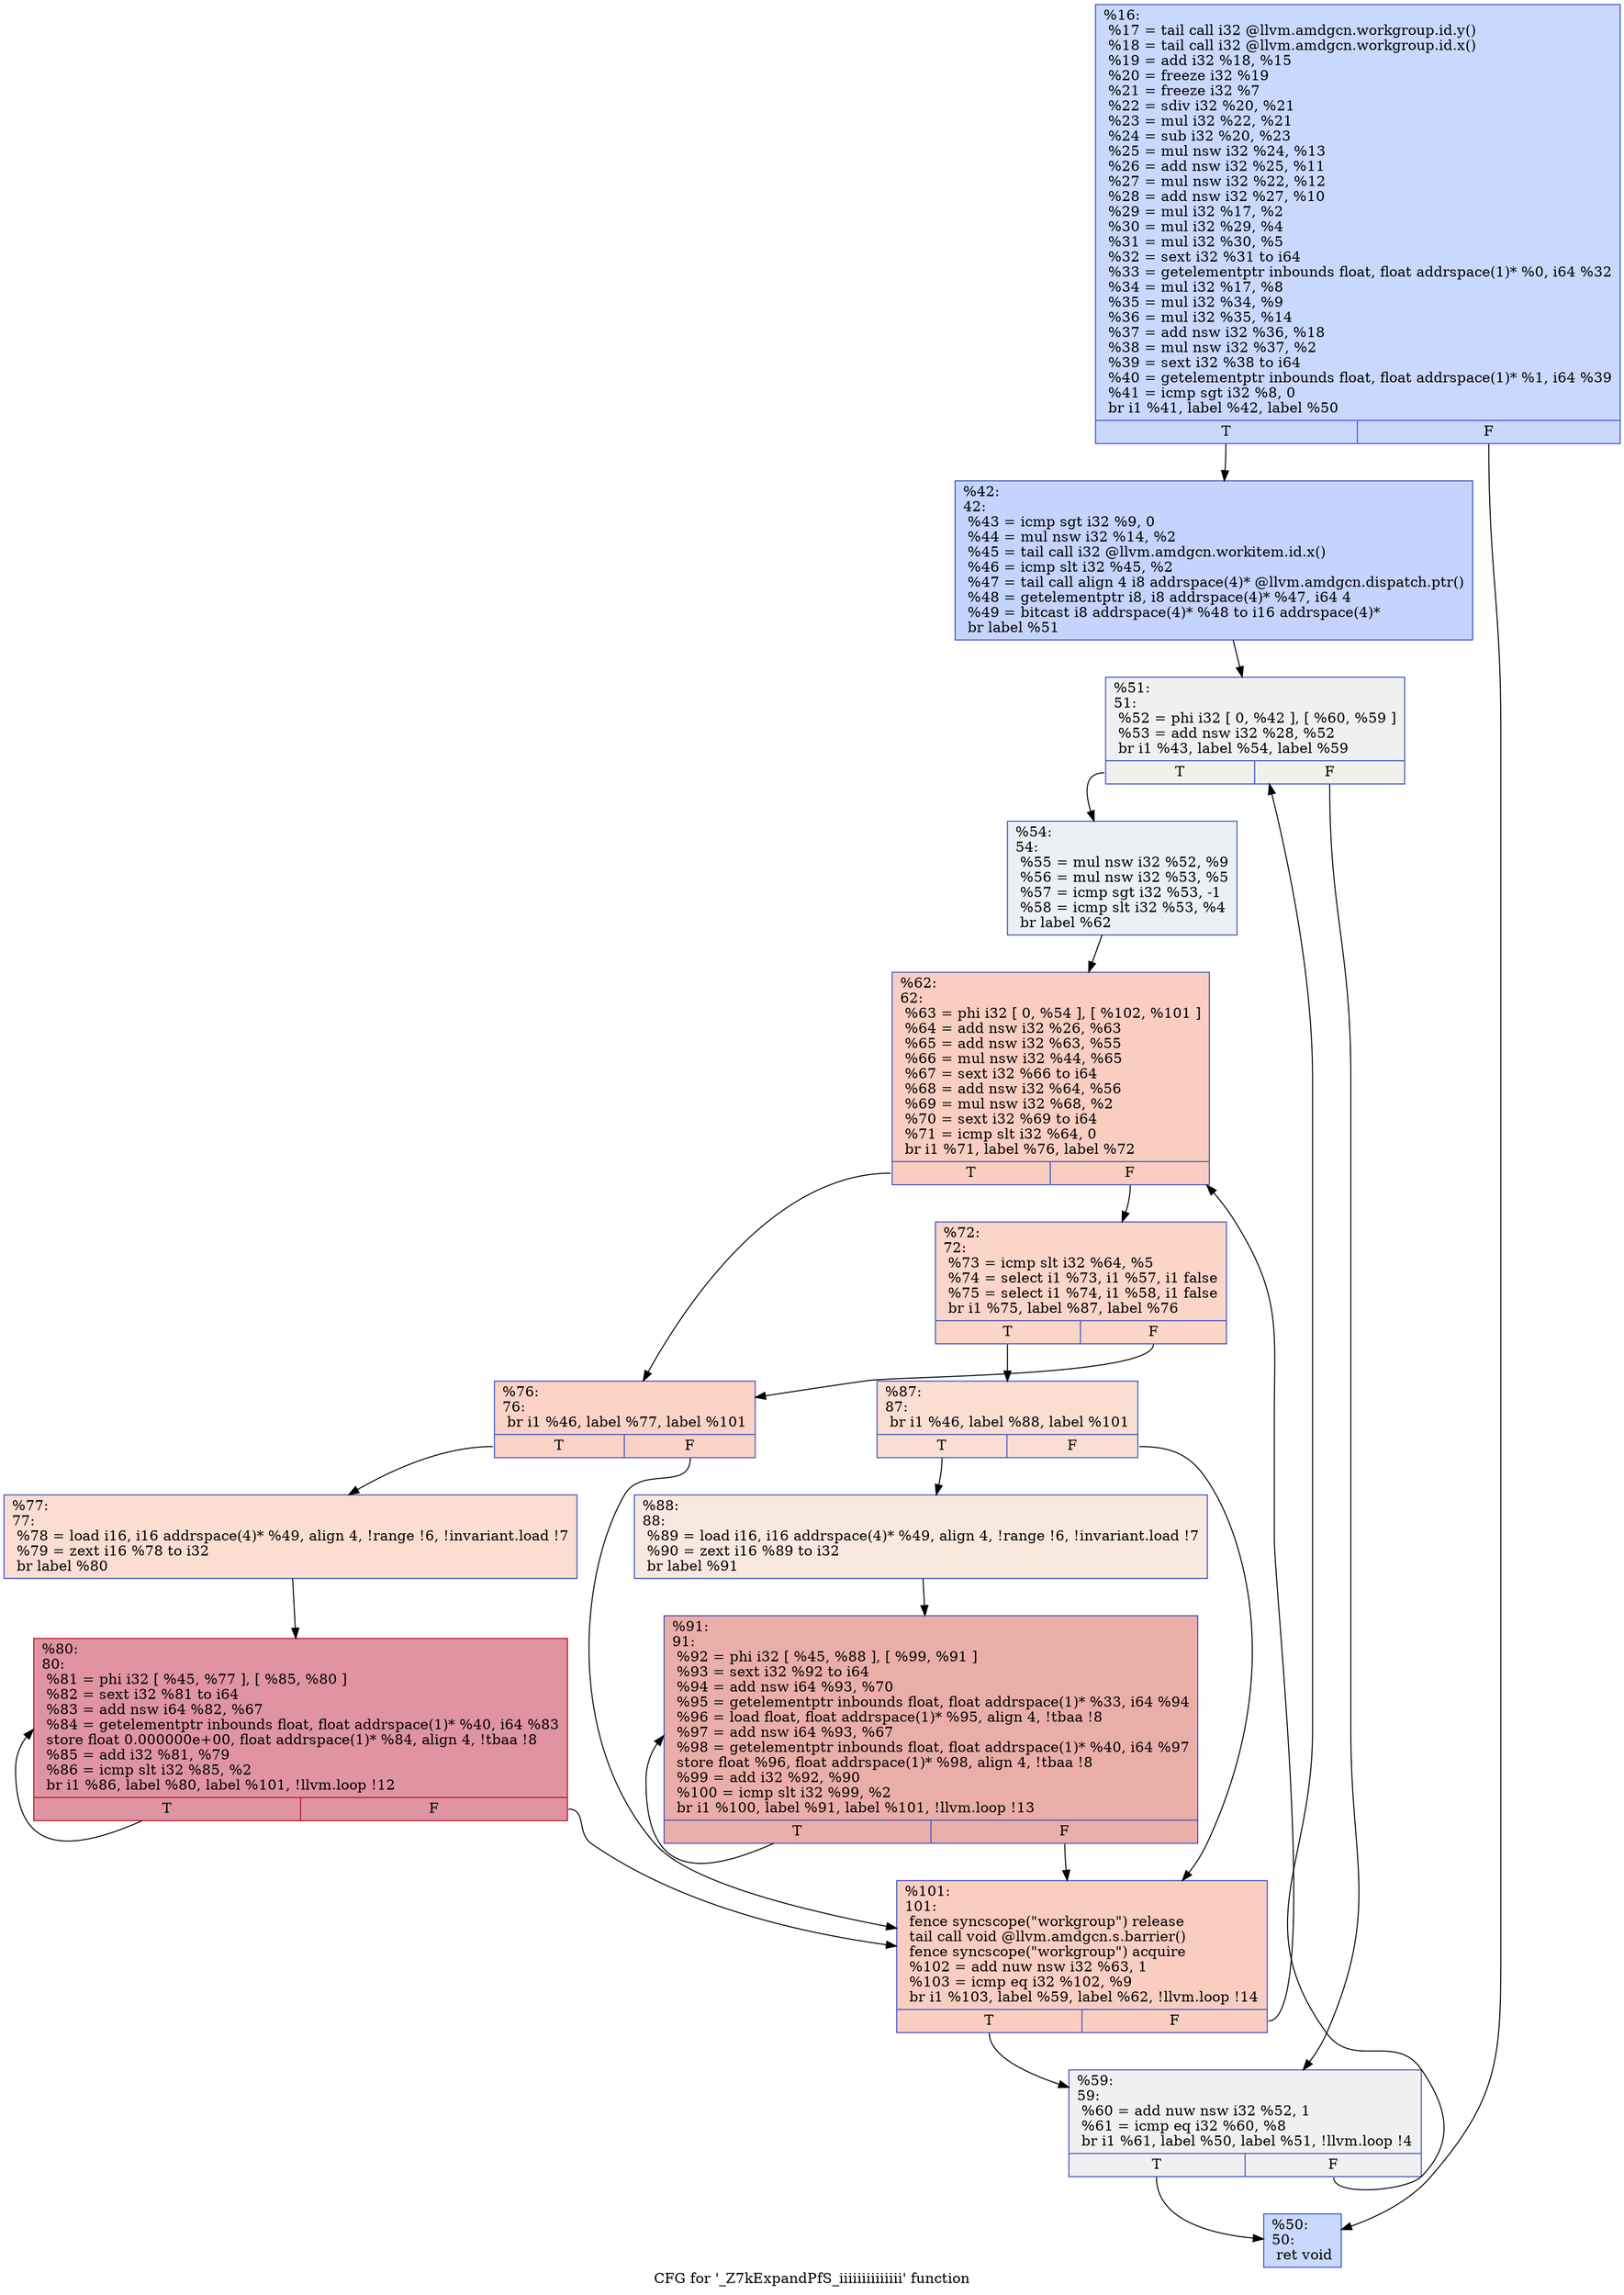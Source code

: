 digraph "CFG for '_Z7kExpandPfS_iiiiiiiiiiiiii' function" {
	label="CFG for '_Z7kExpandPfS_iiiiiiiiiiiiii' function";

	Node0x5434440 [shape=record,color="#3d50c3ff", style=filled, fillcolor="#85a8fc70",label="{%16:\l  %17 = tail call i32 @llvm.amdgcn.workgroup.id.y()\l  %18 = tail call i32 @llvm.amdgcn.workgroup.id.x()\l  %19 = add i32 %18, %15\l  %20 = freeze i32 %19\l  %21 = freeze i32 %7\l  %22 = sdiv i32 %20, %21\l  %23 = mul i32 %22, %21\l  %24 = sub i32 %20, %23\l  %25 = mul nsw i32 %24, %13\l  %26 = add nsw i32 %25, %11\l  %27 = mul nsw i32 %22, %12\l  %28 = add nsw i32 %27, %10\l  %29 = mul i32 %17, %2\l  %30 = mul i32 %29, %4\l  %31 = mul i32 %30, %5\l  %32 = sext i32 %31 to i64\l  %33 = getelementptr inbounds float, float addrspace(1)* %0, i64 %32\l  %34 = mul i32 %17, %8\l  %35 = mul i32 %34, %9\l  %36 = mul i32 %35, %14\l  %37 = add nsw i32 %36, %18\l  %38 = mul nsw i32 %37, %2\l  %39 = sext i32 %38 to i64\l  %40 = getelementptr inbounds float, float addrspace(1)* %1, i64 %39\l  %41 = icmp sgt i32 %8, 0\l  br i1 %41, label %42, label %50\l|{<s0>T|<s1>F}}"];
	Node0x5434440:s0 -> Node0x5436930;
	Node0x5434440:s1 -> Node0x54369c0;
	Node0x5436930 [shape=record,color="#3d50c3ff", style=filled, fillcolor="#7a9df870",label="{%42:\l42:                                               \l  %43 = icmp sgt i32 %9, 0\l  %44 = mul nsw i32 %14, %2\l  %45 = tail call i32 @llvm.amdgcn.workitem.id.x()\l  %46 = icmp slt i32 %45, %2\l  %47 = tail call align 4 i8 addrspace(4)* @llvm.amdgcn.dispatch.ptr()\l  %48 = getelementptr i8, i8 addrspace(4)* %47, i64 4\l  %49 = bitcast i8 addrspace(4)* %48 to i16 addrspace(4)*\l  br label %51\l}"];
	Node0x5436930 -> Node0x5437210;
	Node0x54369c0 [shape=record,color="#3d50c3ff", style=filled, fillcolor="#85a8fc70",label="{%50:\l50:                                               \l  ret void\l}"];
	Node0x5437210 [shape=record,color="#3d50c3ff", style=filled, fillcolor="#dedcdb70",label="{%51:\l51:                                               \l  %52 = phi i32 [ 0, %42 ], [ %60, %59 ]\l  %53 = add nsw i32 %28, %52\l  br i1 %43, label %54, label %59\l|{<s0>T|<s1>F}}"];
	Node0x5437210:s0 -> Node0x5437520;
	Node0x5437210:s1 -> Node0x5437390;
	Node0x5437520 [shape=record,color="#3d50c3ff", style=filled, fillcolor="#d4dbe670",label="{%54:\l54:                                               \l  %55 = mul nsw i32 %52, %9\l  %56 = mul nsw i32 %53, %5\l  %57 = icmp sgt i32 %53, -1\l  %58 = icmp slt i32 %53, %4\l  br label %62\l}"];
	Node0x5437520 -> Node0x54378d0;
	Node0x5437390 [shape=record,color="#3d50c3ff", style=filled, fillcolor="#dedcdb70",label="{%59:\l59:                                               \l  %60 = add nuw nsw i32 %52, 1\l  %61 = icmp eq i32 %60, %8\l  br i1 %61, label %50, label %51, !llvm.loop !4\l|{<s0>T|<s1>F}}"];
	Node0x5437390:s0 -> Node0x54369c0;
	Node0x5437390:s1 -> Node0x5437210;
	Node0x54378d0 [shape=record,color="#3d50c3ff", style=filled, fillcolor="#f2907270",label="{%62:\l62:                                               \l  %63 = phi i32 [ 0, %54 ], [ %102, %101 ]\l  %64 = add nsw i32 %26, %63\l  %65 = add nsw i32 %63, %55\l  %66 = mul nsw i32 %44, %65\l  %67 = sext i32 %66 to i64\l  %68 = add nsw i32 %64, %56\l  %69 = mul nsw i32 %68, %2\l  %70 = sext i32 %69 to i64\l  %71 = icmp slt i32 %64, 0\l  br i1 %71, label %76, label %72\l|{<s0>T|<s1>F}}"];
	Node0x54378d0:s0 -> Node0x5438e20;
	Node0x54378d0:s1 -> Node0x5438eb0;
	Node0x5438eb0 [shape=record,color="#3d50c3ff", style=filled, fillcolor="#f5a08170",label="{%72:\l72:                                               \l  %73 = icmp slt i32 %64, %5\l  %74 = select i1 %73, i1 %57, i1 false\l  %75 = select i1 %74, i1 %58, i1 false\l  br i1 %75, label %87, label %76\l|{<s0>T|<s1>F}}"];
	Node0x5438eb0:s0 -> Node0x5439210;
	Node0x5438eb0:s1 -> Node0x5438e20;
	Node0x5438e20 [shape=record,color="#3d50c3ff", style=filled, fillcolor="#f59c7d70",label="{%76:\l76:                                               \l  br i1 %46, label %77, label %101\l|{<s0>T|<s1>F}}"];
	Node0x5438e20:s0 -> Node0x5439310;
	Node0x5438e20:s1 -> Node0x5438690;
	Node0x5439310 [shape=record,color="#3d50c3ff", style=filled, fillcolor="#f7b39670",label="{%77:\l77:                                               \l  %78 = load i16, i16 addrspace(4)* %49, align 4, !range !6, !invariant.load !7\l  %79 = zext i16 %78 to i32\l  br label %80\l}"];
	Node0x5439310 -> Node0x54397e0;
	Node0x54397e0 [shape=record,color="#b70d28ff", style=filled, fillcolor="#b70d2870",label="{%80:\l80:                                               \l  %81 = phi i32 [ %45, %77 ], [ %85, %80 ]\l  %82 = sext i32 %81 to i64\l  %83 = add nsw i64 %82, %67\l  %84 = getelementptr inbounds float, float addrspace(1)* %40, i64 %83\l  store float 0.000000e+00, float addrspace(1)* %84, align 4, !tbaa !8\l  %85 = add i32 %81, %79\l  %86 = icmp slt i32 %85, %2\l  br i1 %86, label %80, label %101, !llvm.loop !12\l|{<s0>T|<s1>F}}"];
	Node0x54397e0:s0 -> Node0x54397e0;
	Node0x54397e0:s1 -> Node0x5438690;
	Node0x5439210 [shape=record,color="#3d50c3ff", style=filled, fillcolor="#f7b59970",label="{%87:\l87:                                               \l  br i1 %46, label %88, label %101\l|{<s0>T|<s1>F}}"];
	Node0x5439210:s0 -> Node0x543aa20;
	Node0x5439210:s1 -> Node0x5438690;
	Node0x543aa20 [shape=record,color="#3d50c3ff", style=filled, fillcolor="#f2cab570",label="{%88:\l88:                                               \l  %89 = load i16, i16 addrspace(4)* %49, align 4, !range !6, !invariant.load !7\l  %90 = zext i16 %89 to i32\l  br label %91\l}"];
	Node0x543aa20 -> Node0x543b820;
	Node0x543b820 [shape=record,color="#3d50c3ff", style=filled, fillcolor="#d0473d70",label="{%91:\l91:                                               \l  %92 = phi i32 [ %45, %88 ], [ %99, %91 ]\l  %93 = sext i32 %92 to i64\l  %94 = add nsw i64 %93, %70\l  %95 = getelementptr inbounds float, float addrspace(1)* %33, i64 %94\l  %96 = load float, float addrspace(1)* %95, align 4, !tbaa !8\l  %97 = add nsw i64 %93, %67\l  %98 = getelementptr inbounds float, float addrspace(1)* %40, i64 %97\l  store float %96, float addrspace(1)* %98, align 4, !tbaa !8\l  %99 = add i32 %92, %90\l  %100 = icmp slt i32 %99, %2\l  br i1 %100, label %91, label %101, !llvm.loop !13\l|{<s0>T|<s1>F}}"];
	Node0x543b820:s0 -> Node0x543b820;
	Node0x543b820:s1 -> Node0x5438690;
	Node0x5438690 [shape=record,color="#3d50c3ff", style=filled, fillcolor="#f2907270",label="{%101:\l101:                                              \l  fence syncscope(\"workgroup\") release\l  tail call void @llvm.amdgcn.s.barrier()\l  fence syncscope(\"workgroup\") acquire\l  %102 = add nuw nsw i32 %63, 1\l  %103 = icmp eq i32 %102, %9\l  br i1 %103, label %59, label %62, !llvm.loop !14\l|{<s0>T|<s1>F}}"];
	Node0x5438690:s0 -> Node0x5437390;
	Node0x5438690:s1 -> Node0x54378d0;
}
